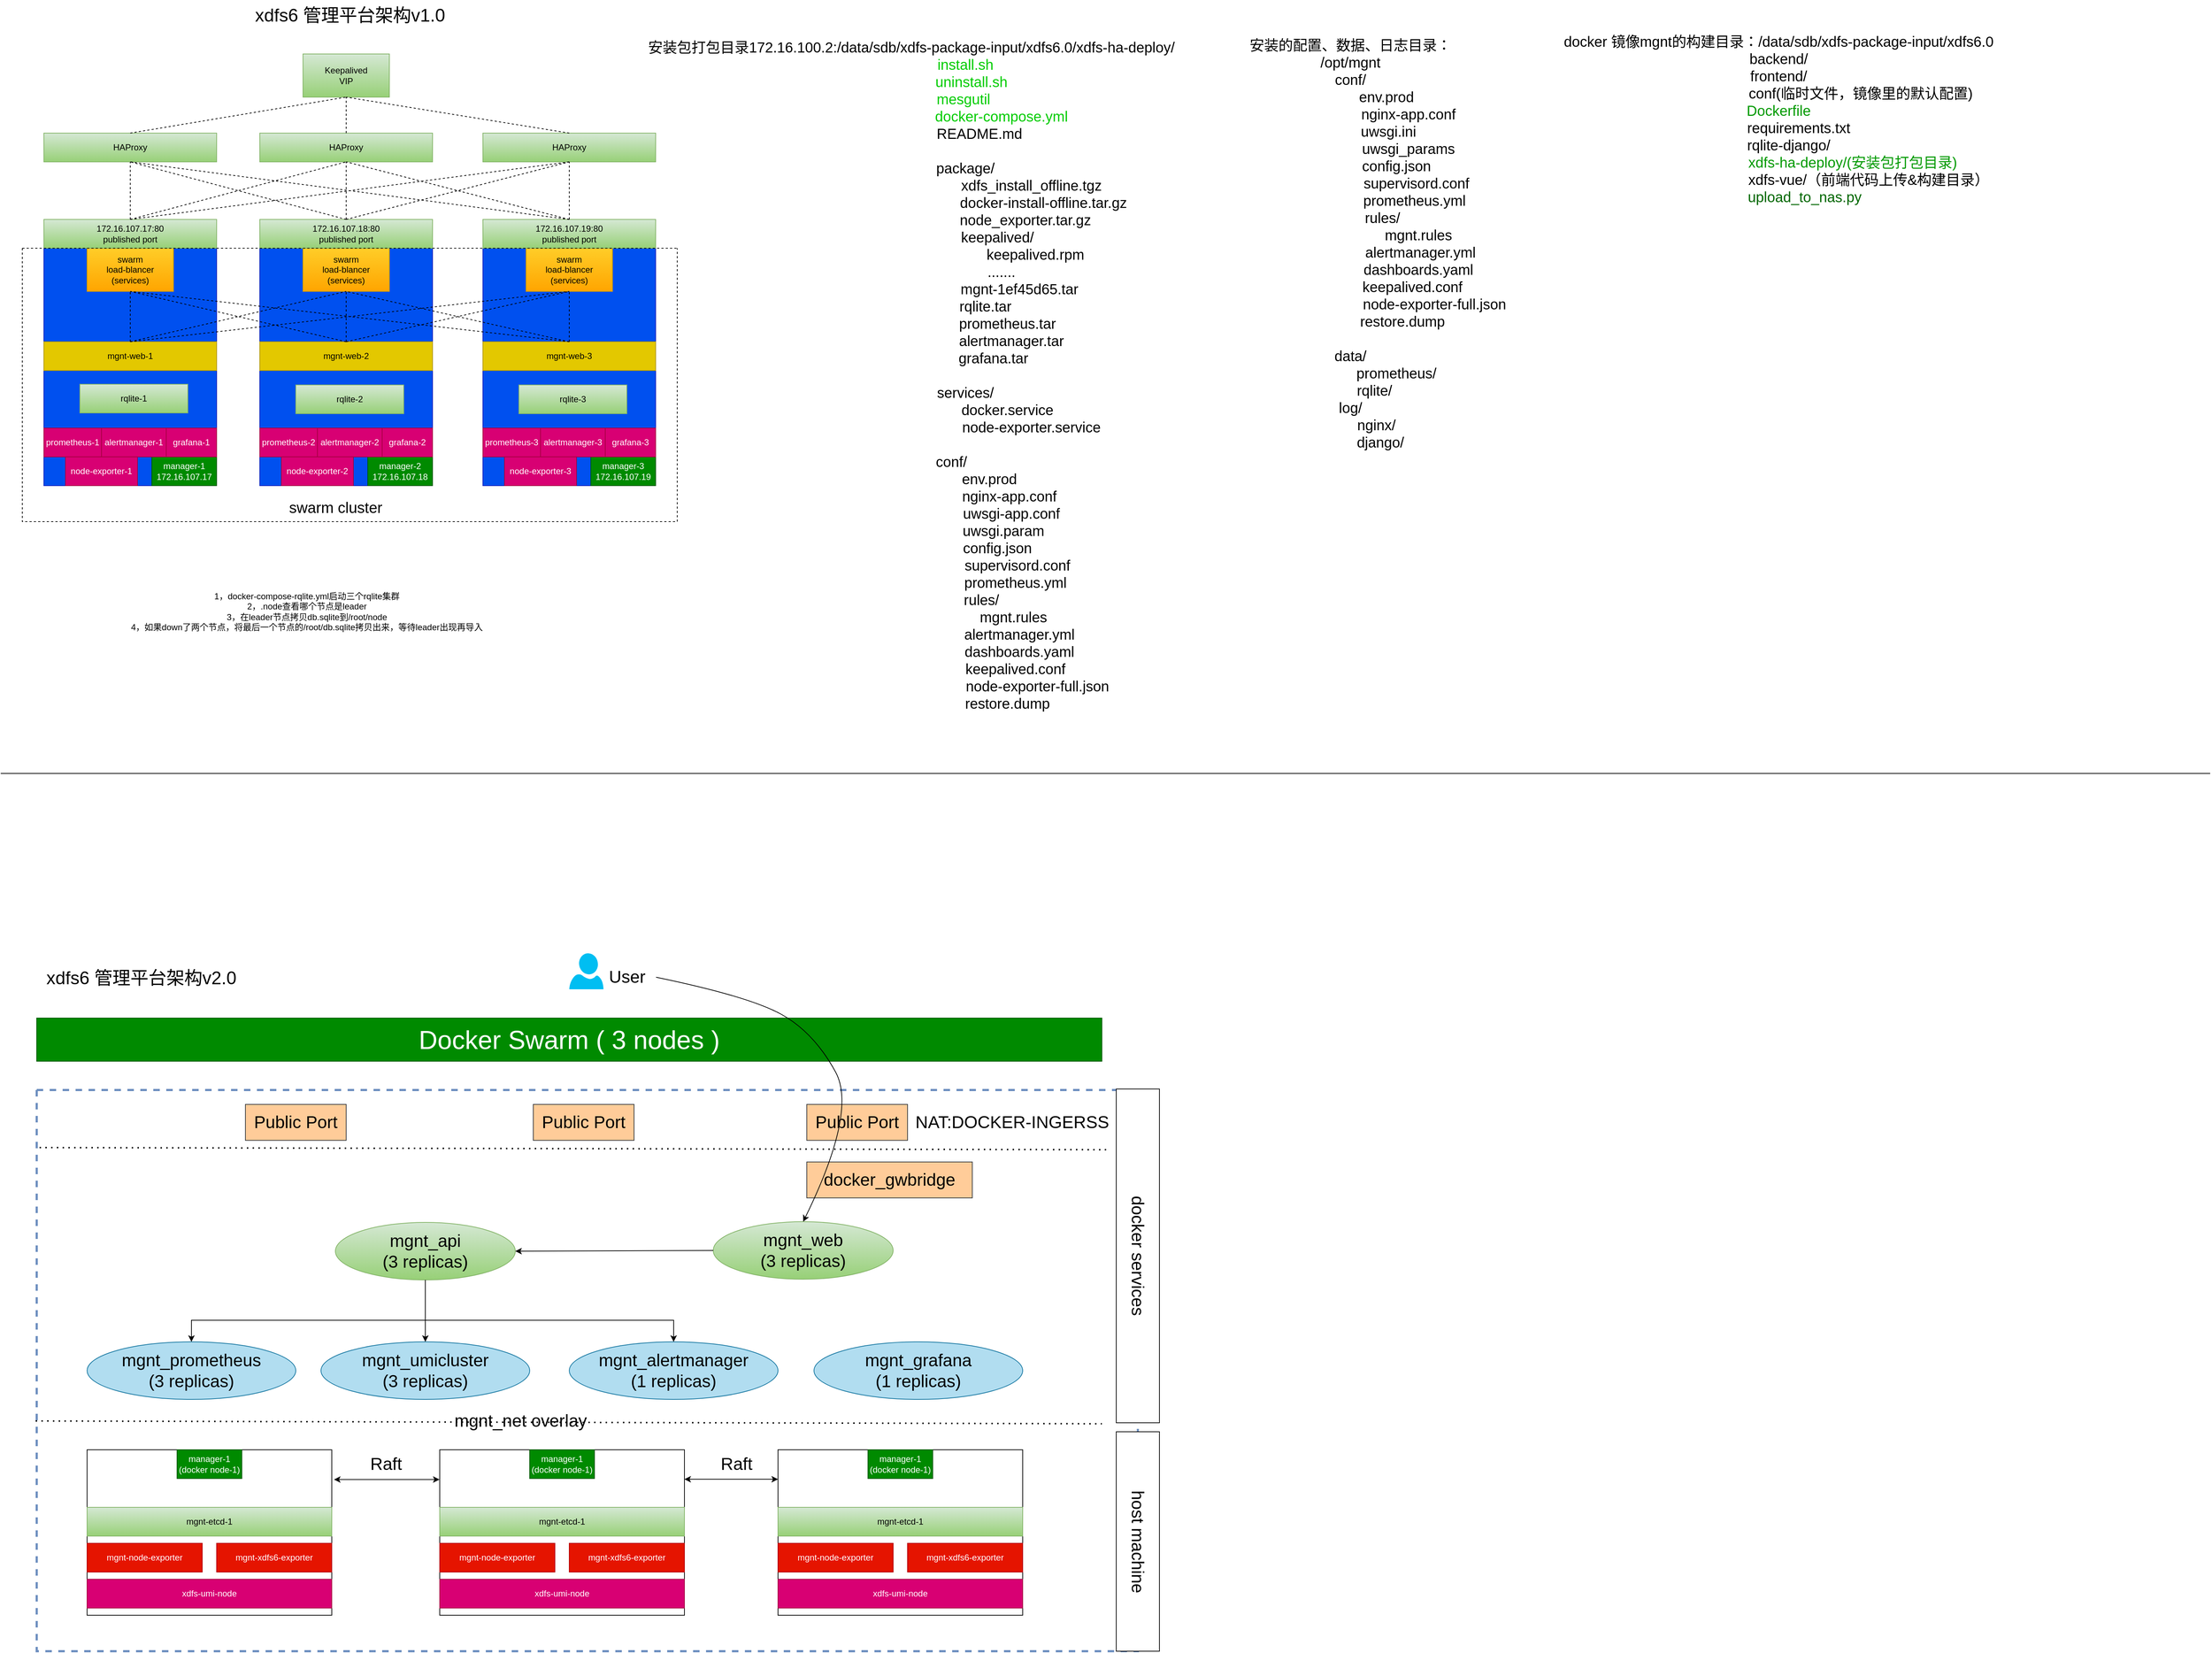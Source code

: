 <mxfile version="21.7.5" type="github">
  <diagram id="VrnoyGcVU1upVnoauTKz" name="第 1 页">
    <mxGraphModel dx="2483" dy="2060" grid="1" gridSize="10" guides="1" tooltips="1" connect="1" arrows="1" fold="1" page="1" pageScale="1" pageWidth="827" pageHeight="1169" math="0" shadow="0">
      <root>
        <mxCell id="0" />
        <mxCell id="1" parent="0" />
        <mxCell id="-EK1oCOnZ1LdYzXdfsYw-3" value="xdfs6 管理平台架构v1.0" style="text;html=1;align=center;verticalAlign=middle;resizable=0;points=[];autosize=1;strokeColor=none;fillColor=none;fontSize=25;" parent="1" vertex="1">
          <mxGeometry x="340" y="15" width="290" height="40" as="geometry" />
        </mxCell>
        <mxCell id="YZETNoWYqXqsoyLX8vIm-2" value="" style="rounded=0;whiteSpace=wrap;html=1;fillColor=#0050ef;fontColor=#ffffff;strokeColor=#001DBC;" parent="1" vertex="1">
          <mxGeometry x="60" y="360" width="240" height="330" as="geometry" />
        </mxCell>
        <mxCell id="YZETNoWYqXqsoyLX8vIm-5" value="manager-1&lt;br&gt;172.16.107.17" style="rounded=0;whiteSpace=wrap;html=1;fillColor=#008a00;fontColor=#ffffff;strokeColor=#005700;" parent="1" vertex="1">
          <mxGeometry x="210" y="650" width="90" height="40" as="geometry" />
        </mxCell>
        <mxCell id="YZETNoWYqXqsoyLX8vIm-6" value="rqlite-1" style="rounded=0;whiteSpace=wrap;html=1;fillColor=#d5e8d4;strokeColor=#82b366;gradientColor=#97d077;" parent="1" vertex="1">
          <mxGeometry x="110" y="549" width="150" height="40" as="geometry" />
        </mxCell>
        <mxCell id="YZETNoWYqXqsoyLX8vIm-7" value="mgnt-web-1" style="rounded=0;whiteSpace=wrap;html=1;fillColor=#e3c800;fontColor=#000000;strokeColor=#B09500;" parent="1" vertex="1">
          <mxGeometry x="60" y="490" width="240" height="40" as="geometry" />
        </mxCell>
        <mxCell id="YZETNoWYqXqsoyLX8vIm-8" value="prometheus-1" style="rounded=0;whiteSpace=wrap;html=1;fillColor=#d80073;fontColor=#ffffff;strokeColor=#A50040;" parent="1" vertex="1">
          <mxGeometry x="60" y="610" width="80" height="40" as="geometry" />
        </mxCell>
        <mxCell id="YZETNoWYqXqsoyLX8vIm-9" value="alertmanager-1" style="rounded=0;whiteSpace=wrap;html=1;fillColor=#d80073;fontColor=#ffffff;strokeColor=#A50040;" parent="1" vertex="1">
          <mxGeometry x="140" y="610" width="90" height="40" as="geometry" />
        </mxCell>
        <mxCell id="YZETNoWYqXqsoyLX8vIm-10" value="grafana-1" style="rounded=0;whiteSpace=wrap;html=1;fillColor=#d80073;fontColor=#ffffff;strokeColor=#A50040;" parent="1" vertex="1">
          <mxGeometry x="230" y="610" width="70" height="40" as="geometry" />
        </mxCell>
        <mxCell id="YZETNoWYqXqsoyLX8vIm-11" value="" style="rounded=0;whiteSpace=wrap;html=1;fillColor=#0050ef;fontColor=#ffffff;strokeColor=#001DBC;" parent="1" vertex="1">
          <mxGeometry x="360" y="360" width="240" height="330" as="geometry" />
        </mxCell>
        <mxCell id="YZETNoWYqXqsoyLX8vIm-12" value="manager-2&lt;br&gt;172.16.107.18" style="rounded=0;whiteSpace=wrap;html=1;fillColor=#008a00;fontColor=#ffffff;strokeColor=#005700;" parent="1" vertex="1">
          <mxGeometry x="510" y="650" width="90" height="40" as="geometry" />
        </mxCell>
        <mxCell id="YZETNoWYqXqsoyLX8vIm-13" value="rqlite-2" style="rounded=0;whiteSpace=wrap;html=1;fillColor=#d5e8d4;strokeColor=#82b366;gradientColor=#97d077;" parent="1" vertex="1">
          <mxGeometry x="410" y="550" width="150" height="40" as="geometry" />
        </mxCell>
        <mxCell id="YZETNoWYqXqsoyLX8vIm-14" value="mgnt-web-2" style="rounded=0;whiteSpace=wrap;html=1;fillColor=#e3c800;fontColor=#000000;strokeColor=#B09500;" parent="1" vertex="1">
          <mxGeometry x="360" y="490" width="240" height="40" as="geometry" />
        </mxCell>
        <mxCell id="YZETNoWYqXqsoyLX8vIm-15" value="prometheus-2" style="rounded=0;whiteSpace=wrap;html=1;fillColor=#d80073;fontColor=#ffffff;strokeColor=#A50040;" parent="1" vertex="1">
          <mxGeometry x="360" y="610" width="80" height="40" as="geometry" />
        </mxCell>
        <mxCell id="YZETNoWYqXqsoyLX8vIm-16" value="alertmanager-2" style="rounded=0;whiteSpace=wrap;html=1;fillColor=#d80073;fontColor=#ffffff;strokeColor=#A50040;" parent="1" vertex="1">
          <mxGeometry x="440" y="610" width="90" height="40" as="geometry" />
        </mxCell>
        <mxCell id="YZETNoWYqXqsoyLX8vIm-17" value="grafana-2" style="rounded=0;whiteSpace=wrap;html=1;fillColor=#d80073;fontColor=#ffffff;strokeColor=#A50040;" parent="1" vertex="1">
          <mxGeometry x="530" y="610" width="70" height="40" as="geometry" />
        </mxCell>
        <mxCell id="YZETNoWYqXqsoyLX8vIm-18" value="" style="rounded=0;whiteSpace=wrap;html=1;fillColor=#0050ef;fontColor=#ffffff;strokeColor=#001DBC;" parent="1" vertex="1">
          <mxGeometry x="670" y="360" width="240" height="330" as="geometry" />
        </mxCell>
        <mxCell id="YZETNoWYqXqsoyLX8vIm-19" value="manager-3&lt;br&gt;172.16.107.19" style="rounded=0;whiteSpace=wrap;html=1;fillColor=#008a00;fontColor=#ffffff;strokeColor=#005700;" parent="1" vertex="1">
          <mxGeometry x="820" y="650" width="90" height="40" as="geometry" />
        </mxCell>
        <mxCell id="YZETNoWYqXqsoyLX8vIm-20" value="rqlite-3" style="rounded=0;whiteSpace=wrap;html=1;fillColor=#d5e8d4;strokeColor=#82b366;gradientColor=#97d077;" parent="1" vertex="1">
          <mxGeometry x="720" y="550" width="150" height="40" as="geometry" />
        </mxCell>
        <mxCell id="YZETNoWYqXqsoyLX8vIm-21" value="mgnt-web-3" style="rounded=0;whiteSpace=wrap;html=1;fillColor=#e3c800;fontColor=#000000;strokeColor=#B09500;" parent="1" vertex="1">
          <mxGeometry x="670" y="490" width="240" height="40" as="geometry" />
        </mxCell>
        <mxCell id="YZETNoWYqXqsoyLX8vIm-22" value="prometheus-3" style="rounded=0;whiteSpace=wrap;html=1;fillColor=#d80073;fontColor=#ffffff;strokeColor=#A50040;" parent="1" vertex="1">
          <mxGeometry x="670" y="610" width="80" height="40" as="geometry" />
        </mxCell>
        <mxCell id="YZETNoWYqXqsoyLX8vIm-23" value="alertmanager-3" style="rounded=0;whiteSpace=wrap;html=1;fillColor=#d80073;fontColor=#ffffff;strokeColor=#A50040;" parent="1" vertex="1">
          <mxGeometry x="750" y="610" width="90" height="40" as="geometry" />
        </mxCell>
        <mxCell id="YZETNoWYqXqsoyLX8vIm-24" value="grafana-3" style="rounded=0;whiteSpace=wrap;html=1;fillColor=#d80073;fontColor=#ffffff;strokeColor=#A50040;" parent="1" vertex="1">
          <mxGeometry x="840" y="610" width="70" height="40" as="geometry" />
        </mxCell>
        <mxCell id="YZETNoWYqXqsoyLX8vIm-26" value="swarm&lt;br&gt;load-blancer&lt;br&gt;(services)" style="rounded=0;whiteSpace=wrap;html=1;fillColor=#ffcd28;gradientColor=#ffa500;strokeColor=#d79b00;" parent="1" vertex="1">
          <mxGeometry x="120" y="360" width="120" height="60" as="geometry" />
        </mxCell>
        <mxCell id="YZETNoWYqXqsoyLX8vIm-36" value="swarm&lt;br&gt;load-blancer&lt;br&gt;(services)" style="rounded=0;whiteSpace=wrap;html=1;fillColor=#ffcd28;gradientColor=#ffa500;strokeColor=#d79b00;" parent="1" vertex="1">
          <mxGeometry x="420" y="360" width="120" height="60" as="geometry" />
        </mxCell>
        <mxCell id="YZETNoWYqXqsoyLX8vIm-37" value="swarm&lt;br&gt;load-blancer&lt;br&gt;(services)" style="rounded=0;whiteSpace=wrap;html=1;fillColor=#ffcd28;gradientColor=#ffa500;strokeColor=#d79b00;" parent="1" vertex="1">
          <mxGeometry x="730" y="360" width="120" height="60" as="geometry" />
        </mxCell>
        <mxCell id="YZETNoWYqXqsoyLX8vIm-39" value="" style="endArrow=none;dashed=1;html=1;rounded=0;exitX=0.5;exitY=0;exitDx=0;exitDy=0;" parent="1" source="YZETNoWYqXqsoyLX8vIm-7" edge="1">
          <mxGeometry width="50" height="50" relative="1" as="geometry">
            <mxPoint x="430" y="480" as="sourcePoint" />
            <mxPoint x="180" y="420" as="targetPoint" />
          </mxGeometry>
        </mxCell>
        <mxCell id="YZETNoWYqXqsoyLX8vIm-40" value="" style="endArrow=none;dashed=1;html=1;rounded=0;exitX=0.5;exitY=0.394;exitDx=0;exitDy=0;exitPerimeter=0;entryX=0.5;entryY=1;entryDx=0;entryDy=0;" parent="1" source="YZETNoWYqXqsoyLX8vIm-11" target="YZETNoWYqXqsoyLX8vIm-26" edge="1">
          <mxGeometry width="50" height="50" relative="1" as="geometry">
            <mxPoint x="190" y="500" as="sourcePoint" />
            <mxPoint x="190" y="430" as="targetPoint" />
          </mxGeometry>
        </mxCell>
        <mxCell id="YZETNoWYqXqsoyLX8vIm-41" value="" style="endArrow=none;dashed=1;html=1;rounded=0;exitX=0.5;exitY=0;exitDx=0;exitDy=0;entryX=0.5;entryY=1;entryDx=0;entryDy=0;" parent="1" source="YZETNoWYqXqsoyLX8vIm-21" target="YZETNoWYqXqsoyLX8vIm-26" edge="1">
          <mxGeometry width="50" height="50" relative="1" as="geometry">
            <mxPoint x="490" y="500.02" as="sourcePoint" />
            <mxPoint x="190" y="430" as="targetPoint" />
          </mxGeometry>
        </mxCell>
        <mxCell id="YZETNoWYqXqsoyLX8vIm-42" value="" style="endArrow=none;dashed=1;html=1;rounded=0;entryX=0.5;entryY=1;entryDx=0;entryDy=0;" parent="1" target="YZETNoWYqXqsoyLX8vIm-36" edge="1">
          <mxGeometry width="50" height="50" relative="1" as="geometry">
            <mxPoint x="180" y="490" as="sourcePoint" />
            <mxPoint x="200" y="440" as="targetPoint" />
          </mxGeometry>
        </mxCell>
        <mxCell id="YZETNoWYqXqsoyLX8vIm-43" value="" style="endArrow=none;dashed=1;html=1;rounded=0;exitX=0.5;exitY=0;exitDx=0;exitDy=0;" parent="1" source="YZETNoWYqXqsoyLX8vIm-14" edge="1">
          <mxGeometry width="50" height="50" relative="1" as="geometry">
            <mxPoint x="510" y="520.02" as="sourcePoint" />
            <mxPoint x="480" y="420" as="targetPoint" />
          </mxGeometry>
        </mxCell>
        <mxCell id="YZETNoWYqXqsoyLX8vIm-44" value="" style="endArrow=none;dashed=1;html=1;rounded=0;exitX=0.5;exitY=0;exitDx=0;exitDy=0;" parent="1" source="YZETNoWYqXqsoyLX8vIm-21" edge="1">
          <mxGeometry width="50" height="50" relative="1" as="geometry">
            <mxPoint x="520" y="530.02" as="sourcePoint" />
            <mxPoint x="480" y="420" as="targetPoint" />
          </mxGeometry>
        </mxCell>
        <mxCell id="YZETNoWYqXqsoyLX8vIm-45" value="" style="endArrow=none;dashed=1;html=1;rounded=0;entryX=0.5;entryY=1;entryDx=0;entryDy=0;" parent="1" target="YZETNoWYqXqsoyLX8vIm-37" edge="1">
          <mxGeometry width="50" height="50" relative="1" as="geometry">
            <mxPoint x="180" y="490" as="sourcePoint" />
            <mxPoint x="230" y="470" as="targetPoint" />
          </mxGeometry>
        </mxCell>
        <mxCell id="YZETNoWYqXqsoyLX8vIm-46" value="" style="endArrow=none;dashed=1;html=1;rounded=0;exitX=0.5;exitY=0;exitDx=0;exitDy=0;" parent="1" source="YZETNoWYqXqsoyLX8vIm-14" edge="1">
          <mxGeometry width="50" height="50" relative="1" as="geometry">
            <mxPoint x="540" y="550.02" as="sourcePoint" />
            <mxPoint x="790" y="420" as="targetPoint" />
          </mxGeometry>
        </mxCell>
        <mxCell id="YZETNoWYqXqsoyLX8vIm-47" value="" style="endArrow=none;dashed=1;html=1;rounded=0;" parent="1" edge="1">
          <mxGeometry width="50" height="50" relative="1" as="geometry">
            <mxPoint x="790" y="490" as="sourcePoint" />
            <mxPoint x="790" y="420" as="targetPoint" />
          </mxGeometry>
        </mxCell>
        <mxCell id="YZETNoWYqXqsoyLX8vIm-48" value="node-exporter-1" style="rounded=0;whiteSpace=wrap;html=1;fillColor=#d80073;fontColor=#ffffff;strokeColor=#A50040;" parent="1" vertex="1">
          <mxGeometry x="90" y="650" width="100" height="40" as="geometry" />
        </mxCell>
        <mxCell id="YZETNoWYqXqsoyLX8vIm-49" value="node-exporter-2&lt;span style=&quot;color: rgba(0, 0, 0, 0); font-family: monospace; font-size: 0px; text-align: start;&quot;&gt;%3CmxGraphModel%3E%3Croot%3E%3CmxCell%20id%3D%220%22%2F%3E%3CmxCell%20id%3D%221%22%20parent%3D%220%22%2F%3E%3CmxCell%20id%3D%222%22%20value%3D%22node-exporter-1%22%20style%3D%22rounded%3D0%3BwhiteSpace%3Dwrap%3Bhtml%3D1%3BfillColor%3D%23d80073%3BfontColor%3D%23ffffff%3BstrokeColor%3D%23A50040%3B%22%20vertex%3D%221%22%20parent%3D%221%22%3E%3CmxGeometry%20x%3D%2250%22%20y%3D%22460%22%20width%3D%22100%22%20height%3D%2240%22%20as%3D%22geometry%22%2F%3E%3C%2FmxCell%3E%3C%2Froot%3E%3C%2FmxGraphModel%3E&lt;/span&gt;&lt;span style=&quot;color: rgba(0, 0, 0, 0); font-family: monospace; font-size: 0px; text-align: start;&quot;&gt;%3CmxGraphModel%3E%3Croot%3E%3CmxCell%20id%3D%220%22%2F%3E%3CmxCell%20id%3D%221%22%20parent%3D%220%22%2F%3E%3CmxCell%20id%3D%222%22%20value%3D%22node-exporter-1%22%20style%3D%22rounded%3D0%3BwhiteSpace%3Dwrap%3Bhtml%3D1%3BfillColor%3D%23d80073%3BfontColor%3D%23ffffff%3BstrokeColor%3D%23A50040%3B%22%20vertex%3D%221%22%20parent%3D%221%22%3E%3CmxGeometry%20x%3D%2250%22%20y%3D%22460%22%20width%3D%22100%22%20height%3D%2240%22%20as%3D%22geometry%22%2F%3E%3C%2FmxCell%3E%3C%2Froot%3E%3C%2FmxGraphModel%3E&lt;/span&gt;&lt;span style=&quot;color: rgba(0, 0, 0, 0); font-family: monospace; font-size: 0px; text-align: start;&quot;&gt;%3CmxGraphModel%3E%3Croot%3E%3CmxCell%20id%3D%220%22%2F%3E%3CmxCell%20id%3D%221%22%20parent%3D%220%22%2F%3E%3CmxCell%20id%3D%222%22%20value%3D%22node-exporter-1%22%20style%3D%22rounded%3D0%3BwhiteSpace%3Dwrap%3Bhtml%3D1%3BfillColor%3D%23d80073%3BfontColor%3D%23ffffff%3BstrokeColor%3D%23A50040%3B%22%20vertex%3D%221%22%20parent%3D%221%22%3E%3CmxGeometry%20x%3D%2250%22%20y%3D%22460%22%20width%3D%22100%22%20height%3D%2240%22%20as%3D%22geometry%22%2F%3E%3C%2FmxCell%3E%3C%2Froot%3E%3C%2FmxGraphModel%3E&lt;/span&gt;" style="rounded=0;whiteSpace=wrap;html=1;fillColor=#d80073;fontColor=#ffffff;strokeColor=#A50040;" parent="1" vertex="1">
          <mxGeometry x="390" y="650" width="100" height="40" as="geometry" />
        </mxCell>
        <mxCell id="YZETNoWYqXqsoyLX8vIm-50" value="node-exporter-3" style="rounded=0;whiteSpace=wrap;html=1;fillColor=#d80073;fontColor=#ffffff;strokeColor=#A50040;" parent="1" vertex="1">
          <mxGeometry x="700" y="650" width="100" height="40" as="geometry" />
        </mxCell>
        <mxCell id="YZETNoWYqXqsoyLX8vIm-51" value="172.16.107.17:80&lt;br&gt;published port" style="rounded=0;whiteSpace=wrap;html=1;fillColor=#d5e8d4;gradientColor=#97d077;strokeColor=#82b366;" parent="1" vertex="1">
          <mxGeometry x="60" y="320" width="240" height="40" as="geometry" />
        </mxCell>
        <mxCell id="YZETNoWYqXqsoyLX8vIm-52" value="172.16.107.18:80&lt;br&gt;published port" style="rounded=0;whiteSpace=wrap;html=1;fillColor=#d5e8d4;gradientColor=#97d077;strokeColor=#82b366;" parent="1" vertex="1">
          <mxGeometry x="360" y="320" width="240" height="40" as="geometry" />
        </mxCell>
        <mxCell id="YZETNoWYqXqsoyLX8vIm-53" value="172.16.107.19:80&lt;br&gt;published port" style="rounded=0;whiteSpace=wrap;html=1;fillColor=#d5e8d4;gradientColor=#97d077;strokeColor=#82b366;" parent="1" vertex="1">
          <mxGeometry x="670" y="320" width="240" height="40" as="geometry" />
        </mxCell>
        <mxCell id="YZETNoWYqXqsoyLX8vIm-58" value="HAProxy" style="rounded=0;whiteSpace=wrap;html=1;fillColor=#d5e8d4;gradientColor=#97d077;strokeColor=#82b366;" parent="1" vertex="1">
          <mxGeometry x="60" y="200" width="240" height="40" as="geometry" />
        </mxCell>
        <mxCell id="YZETNoWYqXqsoyLX8vIm-59" value="HAProxy" style="rounded=0;whiteSpace=wrap;html=1;fillColor=#d5e8d4;gradientColor=#97d077;strokeColor=#82b366;" parent="1" vertex="1">
          <mxGeometry x="360" y="200" width="240" height="40" as="geometry" />
        </mxCell>
        <mxCell id="YZETNoWYqXqsoyLX8vIm-60" value="HAProxy" style="rounded=0;whiteSpace=wrap;html=1;fillColor=#d5e8d4;gradientColor=#97d077;strokeColor=#82b366;" parent="1" vertex="1">
          <mxGeometry x="670" y="200" width="240" height="40" as="geometry" />
        </mxCell>
        <mxCell id="YZETNoWYqXqsoyLX8vIm-61" value="" style="endArrow=none;dashed=1;html=1;rounded=0;entryX=0.5;entryY=1;entryDx=0;entryDy=0;exitX=0.5;exitY=0;exitDx=0;exitDy=0;" parent="1" source="YZETNoWYqXqsoyLX8vIm-51" target="YZETNoWYqXqsoyLX8vIm-58" edge="1">
          <mxGeometry width="50" height="50" relative="1" as="geometry">
            <mxPoint x="440" y="410" as="sourcePoint" />
            <mxPoint x="490" y="360" as="targetPoint" />
          </mxGeometry>
        </mxCell>
        <mxCell id="YZETNoWYqXqsoyLX8vIm-63" value="" style="endArrow=none;dashed=1;html=1;rounded=0;entryX=0.5;entryY=1;entryDx=0;entryDy=0;exitX=0.5;exitY=0;exitDx=0;exitDy=0;" parent="1" source="YZETNoWYqXqsoyLX8vIm-52" target="YZETNoWYqXqsoyLX8vIm-58" edge="1">
          <mxGeometry width="50" height="50" relative="1" as="geometry">
            <mxPoint x="190" y="310" as="sourcePoint" />
            <mxPoint x="190" y="250" as="targetPoint" />
          </mxGeometry>
        </mxCell>
        <mxCell id="YZETNoWYqXqsoyLX8vIm-65" value="" style="endArrow=none;dashed=1;html=1;rounded=0;exitX=0.5;exitY=0;exitDx=0;exitDy=0;" parent="1" source="YZETNoWYqXqsoyLX8vIm-53" edge="1">
          <mxGeometry width="50" height="50" relative="1" as="geometry">
            <mxPoint x="200" y="320" as="sourcePoint" />
            <mxPoint x="180" y="240" as="targetPoint" />
          </mxGeometry>
        </mxCell>
        <mxCell id="YZETNoWYqXqsoyLX8vIm-66" value="" style="endArrow=none;dashed=1;html=1;rounded=0;entryX=0.5;entryY=1;entryDx=0;entryDy=0;exitX=0.5;exitY=0;exitDx=0;exitDy=0;" parent="1" source="YZETNoWYqXqsoyLX8vIm-51" target="YZETNoWYqXqsoyLX8vIm-59" edge="1">
          <mxGeometry width="50" height="50" relative="1" as="geometry">
            <mxPoint x="210" y="330" as="sourcePoint" />
            <mxPoint x="210" y="270" as="targetPoint" />
          </mxGeometry>
        </mxCell>
        <mxCell id="YZETNoWYqXqsoyLX8vIm-67" value="" style="endArrow=none;dashed=1;html=1;rounded=0;entryX=0.5;entryY=1;entryDx=0;entryDy=0;" parent="1" target="YZETNoWYqXqsoyLX8vIm-59" edge="1">
          <mxGeometry width="50" height="50" relative="1" as="geometry">
            <mxPoint x="480" y="320" as="sourcePoint" />
            <mxPoint x="220" y="280" as="targetPoint" />
          </mxGeometry>
        </mxCell>
        <mxCell id="YZETNoWYqXqsoyLX8vIm-68" value="" style="endArrow=none;dashed=1;html=1;rounded=0;exitX=0.5;exitY=0;exitDx=0;exitDy=0;" parent="1" source="YZETNoWYqXqsoyLX8vIm-53" edge="1">
          <mxGeometry width="50" height="50" relative="1" as="geometry">
            <mxPoint x="230" y="350" as="sourcePoint" />
            <mxPoint x="480" y="240" as="targetPoint" />
          </mxGeometry>
        </mxCell>
        <mxCell id="YZETNoWYqXqsoyLX8vIm-69" value="" style="endArrow=none;dashed=1;html=1;rounded=0;entryX=0.5;entryY=1;entryDx=0;entryDy=0;exitX=0.5;exitY=0;exitDx=0;exitDy=0;" parent="1" source="YZETNoWYqXqsoyLX8vIm-51" target="YZETNoWYqXqsoyLX8vIm-60" edge="1">
          <mxGeometry width="50" height="50" relative="1" as="geometry">
            <mxPoint x="240" y="360" as="sourcePoint" />
            <mxPoint x="240" y="300" as="targetPoint" />
          </mxGeometry>
        </mxCell>
        <mxCell id="YZETNoWYqXqsoyLX8vIm-70" value="" style="endArrow=none;dashed=1;html=1;rounded=0;entryX=0.5;entryY=1;entryDx=0;entryDy=0;exitX=0.5;exitY=0;exitDx=0;exitDy=0;" parent="1" source="YZETNoWYqXqsoyLX8vIm-52" target="YZETNoWYqXqsoyLX8vIm-60" edge="1">
          <mxGeometry width="50" height="50" relative="1" as="geometry">
            <mxPoint x="250" y="370" as="sourcePoint" />
            <mxPoint x="250" y="310" as="targetPoint" />
          </mxGeometry>
        </mxCell>
        <mxCell id="YZETNoWYqXqsoyLX8vIm-71" value="" style="endArrow=none;dashed=1;html=1;rounded=0;entryX=0.5;entryY=1;entryDx=0;entryDy=0;exitX=0.5;exitY=0;exitDx=0;exitDy=0;" parent="1" source="YZETNoWYqXqsoyLX8vIm-53" target="YZETNoWYqXqsoyLX8vIm-60" edge="1">
          <mxGeometry width="50" height="50" relative="1" as="geometry">
            <mxPoint x="260" y="380" as="sourcePoint" />
            <mxPoint x="260" y="320" as="targetPoint" />
          </mxGeometry>
        </mxCell>
        <mxCell id="YZETNoWYqXqsoyLX8vIm-72" value="Keepalived&lt;br&gt;VIP" style="rounded=0;whiteSpace=wrap;html=1;fillColor=#d5e8d4;gradientColor=#97d077;strokeColor=#82b366;" parent="1" vertex="1">
          <mxGeometry x="420" y="90" width="120" height="60" as="geometry" />
        </mxCell>
        <mxCell id="YZETNoWYqXqsoyLX8vIm-73" value="" style="endArrow=none;dashed=1;html=1;rounded=0;entryX=0.5;entryY=1;entryDx=0;entryDy=0;exitX=0.5;exitY=0;exitDx=0;exitDy=0;" parent="1" source="YZETNoWYqXqsoyLX8vIm-58" target="YZETNoWYqXqsoyLX8vIm-72" edge="1">
          <mxGeometry width="50" height="50" relative="1" as="geometry">
            <mxPoint x="270" y="390" as="sourcePoint" />
            <mxPoint x="270" y="330" as="targetPoint" />
          </mxGeometry>
        </mxCell>
        <mxCell id="YZETNoWYqXqsoyLX8vIm-74" value="" style="endArrow=none;dashed=1;html=1;rounded=0;exitX=0.5;exitY=0;exitDx=0;exitDy=0;" parent="1" source="YZETNoWYqXqsoyLX8vIm-59" edge="1">
          <mxGeometry width="50" height="50" relative="1" as="geometry">
            <mxPoint x="280" y="400" as="sourcePoint" />
            <mxPoint x="480" y="150" as="targetPoint" />
          </mxGeometry>
        </mxCell>
        <mxCell id="YZETNoWYqXqsoyLX8vIm-75" value="" style="endArrow=none;dashed=1;html=1;rounded=0;exitX=0.5;exitY=0;exitDx=0;exitDy=0;" parent="1" source="YZETNoWYqXqsoyLX8vIm-60" edge="1">
          <mxGeometry width="50" height="50" relative="1" as="geometry">
            <mxPoint x="290" y="410" as="sourcePoint" />
            <mxPoint x="480" y="150" as="targetPoint" />
          </mxGeometry>
        </mxCell>
        <mxCell id="YZETNoWYqXqsoyLX8vIm-76" value="" style="swimlane;startSize=0;dashed=1;" parent="1" vertex="1">
          <mxGeometry x="30" y="360" width="910" height="380" as="geometry" />
        </mxCell>
        <mxCell id="YZETNoWYqXqsoyLX8vIm-77" value="swarm cluster" style="text;html=1;align=center;verticalAlign=middle;resizable=0;points=[];autosize=1;strokeColor=none;fillColor=none;fontSize=21;" parent="YZETNoWYqXqsoyLX8vIm-76" vertex="1">
          <mxGeometry x="360" y="340" width="150" height="40" as="geometry" />
        </mxCell>
        <mxCell id="3fs9hFScTVgZ6UFEESlo-3" value="&lt;font style=&quot;font-size: 20px;&quot;&gt;安装包打包目录&lt;/font&gt;172.16.100.2:/data/sdb/xdfs-package-input/xdfs6.0/xdfs-ha-deploy/&lt;br style=&quot;font-size: 20px;&quot;&gt;&amp;nbsp; &amp;nbsp; &amp;nbsp; &amp;nbsp; &amp;nbsp; &amp;nbsp; &amp;nbsp; &amp;nbsp; &amp;nbsp; &amp;nbsp; &amp;nbsp; &amp;nbsp; &amp;nbsp; &lt;font color=&quot;#00cc00&quot; style=&quot;font-size: 20px;&quot;&gt;&amp;nbsp;install.sh&lt;br style=&quot;font-size: 20px;&quot;&gt;&amp;nbsp; &amp;nbsp; &amp;nbsp; &amp;nbsp; &amp;nbsp; &amp;nbsp; &amp;nbsp; &amp;nbsp; &amp;nbsp; &amp;nbsp; &amp;nbsp; &amp;nbsp; &amp;nbsp; &amp;nbsp; &amp;nbsp; uninstall.sh&lt;br style=&quot;font-size: 20px;&quot;&gt;&amp;nbsp; &amp;nbsp; &amp;nbsp; &amp;nbsp; &amp;nbsp; &amp;nbsp; &amp;nbsp; &amp;nbsp; &amp;nbsp; &amp;nbsp; &amp;nbsp; &amp;nbsp; &amp;nbsp; mesgutil&lt;br style=&quot;font-size: 20px;&quot;&gt;&amp;nbsp; &amp;nbsp; &amp;nbsp; &amp;nbsp; &amp;nbsp; &amp;nbsp; &amp;nbsp; &amp;nbsp; &amp;nbsp; &amp;nbsp; &amp;nbsp; &amp;nbsp; &amp;nbsp; &amp;nbsp; &amp;nbsp; &amp;nbsp; &amp;nbsp; &amp;nbsp; &amp;nbsp; &amp;nbsp; &amp;nbsp; &amp;nbsp; &amp;nbsp; docker-compose.yml&amp;nbsp;&lt;br style=&quot;font-size: 20px;&quot;&gt;&lt;/font&gt;&amp;nbsp; &amp;nbsp; &amp;nbsp; &amp;nbsp; &amp;nbsp; &amp;nbsp; &amp;nbsp; &amp;nbsp; &amp;nbsp; &amp;nbsp; &amp;nbsp; &amp;nbsp; &amp;nbsp; &amp;nbsp; &amp;nbsp; &amp;nbsp; &amp;nbsp; README.md&lt;br style=&quot;font-size: 20px;&quot;&gt;&lt;br style=&quot;font-size: 20px;&quot;&gt;&amp;nbsp; &amp;nbsp; &amp;nbsp; &amp;nbsp; &amp;nbsp; &amp;nbsp; &amp;nbsp; &amp;nbsp; &amp;nbsp; &amp;nbsp; &amp;nbsp; &amp;nbsp; &amp;nbsp; &amp;nbsp;package/&lt;br style=&quot;font-size: 20px;&quot;&gt;&amp;nbsp; &amp;nbsp; &amp;nbsp; &amp;nbsp; &amp;nbsp; &amp;nbsp; &amp;nbsp; &amp;nbsp; &amp;nbsp; &amp;nbsp; &amp;nbsp; &amp;nbsp; &amp;nbsp; &amp;nbsp; &amp;nbsp; &amp;nbsp; &amp;nbsp; &amp;nbsp; &amp;nbsp; &amp;nbsp; &amp;nbsp; &amp;nbsp; &amp;nbsp; &amp;nbsp; &amp;nbsp; &amp;nbsp; &amp;nbsp; &amp;nbsp; &amp;nbsp; &amp;nbsp; &amp;nbsp; &amp;nbsp; &amp;nbsp; &amp;nbsp; xdfs_install_offline.tgz&amp;nbsp; &amp;nbsp; &amp;nbsp; &amp;nbsp;&amp;nbsp;&lt;br style=&quot;font-size: 20px;&quot;&gt;&amp;nbsp; &amp;nbsp; &amp;nbsp; &amp;nbsp; &amp;nbsp; &amp;nbsp; &amp;nbsp; &amp;nbsp; &amp;nbsp; &amp;nbsp; &amp;nbsp; &amp;nbsp; &amp;nbsp; &amp;nbsp; &amp;nbsp; &amp;nbsp; &amp;nbsp; &amp;nbsp; &amp;nbsp; &amp;nbsp; &amp;nbsp; &amp;nbsp; &amp;nbsp; &amp;nbsp; &amp;nbsp; &amp;nbsp; &amp;nbsp; &amp;nbsp; &amp;nbsp; &amp;nbsp; &amp;nbsp; &amp;nbsp; &amp;nbsp; docker-install-offline.tar.gz&lt;br style=&quot;font-size: 20px;&quot;&gt;&amp;nbsp; &amp;nbsp; &amp;nbsp; &amp;nbsp; &amp;nbsp; &amp;nbsp; &amp;nbsp; &amp;nbsp; &amp;nbsp; &amp;nbsp; &amp;nbsp; &amp;nbsp; &amp;nbsp; &amp;nbsp; &amp;nbsp; &amp;nbsp; &amp;nbsp; &amp;nbsp; &amp;nbsp; &amp;nbsp; &amp;nbsp; &amp;nbsp; &amp;nbsp; &amp;nbsp; &amp;nbsp; &amp;nbsp; &amp;nbsp; &amp;nbsp; &amp;nbsp;node_exporter.tar.gz&lt;br style=&quot;font-size: 20px;&quot;&gt;&amp;nbsp; &amp;nbsp; &amp;nbsp; &amp;nbsp; &amp;nbsp; &amp;nbsp; &amp;nbsp; &amp;nbsp; &amp;nbsp; &amp;nbsp; &amp;nbsp; &amp;nbsp; &amp;nbsp; &amp;nbsp; &amp;nbsp; &amp;nbsp; &amp;nbsp; &amp;nbsp; &amp;nbsp; &amp;nbsp; &amp;nbsp; &amp;nbsp;keepalived/&lt;br style=&quot;font-size: 20px;&quot;&gt;&amp;nbsp; &amp;nbsp; &amp;nbsp; &amp;nbsp; &amp;nbsp; &amp;nbsp; &amp;nbsp; &amp;nbsp; &amp;nbsp; &amp;nbsp; &amp;nbsp; &amp;nbsp; &amp;nbsp; &amp;nbsp; &amp;nbsp; &amp;nbsp; &amp;nbsp; &amp;nbsp; &amp;nbsp; &amp;nbsp; &amp;nbsp; &amp;nbsp; &amp;nbsp; &amp;nbsp; &amp;nbsp; &amp;nbsp; &amp;nbsp; &amp;nbsp; &amp;nbsp; &amp;nbsp; &amp;nbsp; keepalived.rpm&lt;br style=&quot;font-size: 20px;&quot;&gt;&amp;nbsp; &amp;nbsp; &amp;nbsp; &amp;nbsp; &amp;nbsp; &amp;nbsp; &amp;nbsp; &amp;nbsp; &amp;nbsp; &amp;nbsp; &amp;nbsp; &amp;nbsp; &amp;nbsp; &amp;nbsp; &amp;nbsp; &amp;nbsp; &amp;nbsp; &amp;nbsp; &amp;nbsp; &amp;nbsp; &amp;nbsp; &amp;nbsp; &amp;nbsp;.......&lt;br style=&quot;font-size: 20px;&quot;&gt;&amp;nbsp; &amp;nbsp; &amp;nbsp; &amp;nbsp; &amp;nbsp; &amp;nbsp; &amp;nbsp; &amp;nbsp; &amp;nbsp; &amp;nbsp; &amp;nbsp; &amp;nbsp; &amp;nbsp; &amp;nbsp; &amp;nbsp; &amp;nbsp; &amp;nbsp; &amp;nbsp; &amp;nbsp; &amp;nbsp; &amp;nbsp; &amp;nbsp; &amp;nbsp; &amp;nbsp; &amp;nbsp; &amp;nbsp; &amp;nbsp; mgnt-1ef45d65.tar&lt;br style=&quot;font-size: 20px;&quot;&gt;&amp;nbsp; &amp;nbsp; &amp;nbsp; &amp;nbsp; &amp;nbsp; &amp;nbsp; &amp;nbsp; &amp;nbsp; &amp;nbsp; &amp;nbsp; &amp;nbsp; &amp;nbsp; &amp;nbsp; &amp;nbsp; &amp;nbsp; &amp;nbsp; &amp;nbsp; &amp;nbsp; &amp;nbsp;rqlite.tar&lt;br style=&quot;font-size: 20px;&quot;&gt;&amp;nbsp; &amp;nbsp; &amp;nbsp; &amp;nbsp; &amp;nbsp; &amp;nbsp; &amp;nbsp; &amp;nbsp; &amp;nbsp; &amp;nbsp; &amp;nbsp; &amp;nbsp; &amp;nbsp; &amp;nbsp; &amp;nbsp; &amp;nbsp; &amp;nbsp; &amp;nbsp; &amp;nbsp; &amp;nbsp; &amp;nbsp; &amp;nbsp; &amp;nbsp; &amp;nbsp; prometheus.tar&lt;br style=&quot;font-size: 20px;&quot;&gt;&amp;nbsp; &amp;nbsp; &amp;nbsp; &amp;nbsp; &amp;nbsp; &amp;nbsp; &amp;nbsp; &amp;nbsp; &amp;nbsp; &amp;nbsp; &amp;nbsp; &amp;nbsp; &amp;nbsp; &amp;nbsp; &amp;nbsp; &amp;nbsp; &amp;nbsp; &amp;nbsp; &amp;nbsp; &amp;nbsp; &amp;nbsp; &amp;nbsp; &amp;nbsp; &amp;nbsp; &amp;nbsp; alertmanager.tar&lt;br style=&quot;font-size: 20px;&quot;&gt;&amp;nbsp; &amp;nbsp; &amp;nbsp; &amp;nbsp; &amp;nbsp; &amp;nbsp; &amp;nbsp; &amp;nbsp; &amp;nbsp; &amp;nbsp; &amp;nbsp; &amp;nbsp; &amp;nbsp; &amp;nbsp; &amp;nbsp; &amp;nbsp; &amp;nbsp; &amp;nbsp; &amp;nbsp; &amp;nbsp; &amp;nbsp;grafana.tar&lt;br style=&quot;font-size: 20px;&quot;&gt;&lt;br style=&quot;font-size: 20px;&quot;&gt;&amp;nbsp; &amp;nbsp; &amp;nbsp; &amp;nbsp; &amp;nbsp; &amp;nbsp; &amp;nbsp; &amp;nbsp; &amp;nbsp; &amp;nbsp; &amp;nbsp; &amp;nbsp; &amp;nbsp; &amp;nbsp;services/&lt;br style=&quot;font-size: 20px;&quot;&gt;&amp;nbsp; &amp;nbsp; &amp;nbsp; &amp;nbsp; &amp;nbsp; &amp;nbsp; &amp;nbsp; &amp;nbsp; &amp;nbsp; &amp;nbsp; &amp;nbsp; &amp;nbsp; &amp;nbsp; &amp;nbsp; &amp;nbsp; &amp;nbsp; &amp;nbsp; &amp;nbsp; &amp;nbsp; &amp;nbsp; &amp;nbsp; &amp;nbsp; &amp;nbsp; &amp;nbsp; docker.service&lt;br style=&quot;font-size: 20px;&quot;&gt;&amp;nbsp; &amp;nbsp; &amp;nbsp; &amp;nbsp; &amp;nbsp; &amp;nbsp; &amp;nbsp; &amp;nbsp; &amp;nbsp; &amp;nbsp; &amp;nbsp; &amp;nbsp; &amp;nbsp; &amp;nbsp; &amp;nbsp; &amp;nbsp; &amp;nbsp; &amp;nbsp; &amp;nbsp; &amp;nbsp; &amp;nbsp; &amp;nbsp; &amp;nbsp; &amp;nbsp; &amp;nbsp; &amp;nbsp; &amp;nbsp; &amp;nbsp; &amp;nbsp; &amp;nbsp; node-exporter.service&lt;br style=&quot;font-size: 20px;&quot;&gt;&lt;br style=&quot;font-size: 20px;&quot;&gt;&amp;nbsp; &amp;nbsp; &amp;nbsp; &amp;nbsp; &amp;nbsp; &amp;nbsp; &amp;nbsp; &amp;nbsp; &amp;nbsp; &amp;nbsp; conf/&lt;br style=&quot;font-size: 20px;&quot;&gt;&amp;nbsp; &amp;nbsp; &amp;nbsp; &amp;nbsp; &amp;nbsp; &amp;nbsp; &amp;nbsp; &amp;nbsp; &amp;nbsp; &amp;nbsp; &amp;nbsp; &amp;nbsp; &amp;nbsp; &amp;nbsp; &amp;nbsp; &amp;nbsp; &amp;nbsp; &amp;nbsp; &amp;nbsp; &amp;nbsp;env.prod&lt;br style=&quot;font-size: 20px;&quot;&gt;&amp;nbsp; &amp;nbsp; &amp;nbsp; &amp;nbsp; &amp;nbsp; &amp;nbsp; &amp;nbsp; &amp;nbsp; &amp;nbsp; &amp;nbsp; &amp;nbsp; &amp;nbsp; &amp;nbsp; &amp;nbsp; &amp;nbsp; &amp;nbsp; &amp;nbsp; &amp;nbsp; &amp;nbsp; &amp;nbsp; &amp;nbsp; &amp;nbsp; &amp;nbsp; &amp;nbsp; &amp;nbsp;nginx-app.conf&lt;br style=&quot;font-size: 20px;&quot;&gt;&amp;nbsp; &amp;nbsp; &amp;nbsp; &amp;nbsp; &amp;nbsp; &amp;nbsp; &amp;nbsp; &amp;nbsp; &amp;nbsp; &amp;nbsp; &amp;nbsp; &amp;nbsp; &amp;nbsp; &amp;nbsp; &amp;nbsp; &amp;nbsp; &amp;nbsp; &amp;nbsp; &amp;nbsp; &amp;nbsp; &amp;nbsp; &amp;nbsp; &amp;nbsp; &amp;nbsp; &amp;nbsp; uwsgi-app.conf&lt;br style=&quot;font-size: 20px;&quot;&gt;&amp;nbsp; &amp;nbsp; &amp;nbsp; &amp;nbsp; &amp;nbsp; &amp;nbsp; &amp;nbsp; &amp;nbsp; &amp;nbsp; &amp;nbsp; &amp;nbsp; &amp;nbsp; &amp;nbsp; &amp;nbsp; &amp;nbsp; &amp;nbsp; &amp;nbsp; &amp;nbsp; &amp;nbsp; &amp;nbsp; &amp;nbsp; &amp;nbsp; &amp;nbsp; uwsgi.param&lt;br style=&quot;font-size: 20px;&quot;&gt;&amp;nbsp; &amp;nbsp; &amp;nbsp; &amp;nbsp; &amp;nbsp; &amp;nbsp; &amp;nbsp; &amp;nbsp; &amp;nbsp; &amp;nbsp; &amp;nbsp; &amp;nbsp; &amp;nbsp; &amp;nbsp; &amp;nbsp; &amp;nbsp; &amp;nbsp; &amp;nbsp; &amp;nbsp; &amp;nbsp; &amp;nbsp; &amp;nbsp;config.json&lt;br style=&quot;font-size: 20px;&quot;&gt;&amp;nbsp; &amp;nbsp; &amp;nbsp; &amp;nbsp; &amp;nbsp; &amp;nbsp; &amp;nbsp; &amp;nbsp; &amp;nbsp; &amp;nbsp; &amp;nbsp; &amp;nbsp; &amp;nbsp; &amp;nbsp; &amp;nbsp; &amp;nbsp; &amp;nbsp; &amp;nbsp; &amp;nbsp; &amp;nbsp; &amp;nbsp; &amp;nbsp; &amp;nbsp; &amp;nbsp; &amp;nbsp; &amp;nbsp; &amp;nbsp;supervisord.conf&lt;br style=&quot;font-size: 20px;&quot;&gt;&amp;nbsp; &amp;nbsp; &amp;nbsp; &amp;nbsp; &amp;nbsp; &amp;nbsp; &amp;nbsp; &amp;nbsp; &amp;nbsp; &amp;nbsp; &amp;nbsp; &amp;nbsp; &amp;nbsp; &amp;nbsp; &amp;nbsp; &amp;nbsp; &amp;nbsp; &amp;nbsp; &amp;nbsp; &amp;nbsp; &amp;nbsp; &amp;nbsp; &amp;nbsp; &amp;nbsp; &amp;nbsp; &amp;nbsp; prometheus.yml&lt;br style=&quot;font-size: 20px;&quot;&gt;&amp;nbsp; &amp;nbsp; &amp;nbsp; &amp;nbsp; &amp;nbsp; &amp;nbsp; &amp;nbsp; &amp;nbsp; &amp;nbsp; &amp;nbsp; &amp;nbsp; &amp;nbsp; &amp;nbsp; &amp;nbsp; &amp;nbsp; &amp;nbsp; &amp;nbsp; &amp;nbsp;rules/&lt;br style=&quot;font-size: 20px;&quot;&gt;&amp;nbsp; &amp;nbsp; &amp;nbsp; &amp;nbsp; &amp;nbsp; &amp;nbsp; &amp;nbsp; &amp;nbsp; &amp;nbsp; &amp;nbsp; &amp;nbsp; &amp;nbsp; &amp;nbsp; &amp;nbsp; &amp;nbsp; &amp;nbsp; &amp;nbsp; &amp;nbsp; &amp;nbsp; &amp;nbsp; &amp;nbsp; &amp;nbsp; &amp;nbsp; &amp;nbsp; &amp;nbsp; &amp;nbsp;mgnt.rules&lt;br style=&quot;font-size: 20px;&quot;&gt;&amp;nbsp; &amp;nbsp; &amp;nbsp; &amp;nbsp; &amp;nbsp; &amp;nbsp; &amp;nbsp; &amp;nbsp; &amp;nbsp; &amp;nbsp; &amp;nbsp; &amp;nbsp; &amp;nbsp; &amp;nbsp; &amp;nbsp; &amp;nbsp; &amp;nbsp; &amp;nbsp; &amp;nbsp; &amp;nbsp; &amp;nbsp; &amp;nbsp; &amp;nbsp; &amp;nbsp; &amp;nbsp; &amp;nbsp; &amp;nbsp; alertmanager.yml&lt;br style=&quot;font-size: 20px;&quot;&gt;&amp;nbsp; &amp;nbsp; &amp;nbsp; &amp;nbsp; &amp;nbsp; &amp;nbsp; &amp;nbsp; &amp;nbsp; &amp;nbsp; &amp;nbsp; &amp;nbsp; &amp;nbsp; &amp;nbsp; &amp;nbsp; &amp;nbsp; &amp;nbsp; &amp;nbsp; &amp;nbsp; &amp;nbsp; &amp;nbsp; &amp;nbsp; &amp;nbsp; &amp;nbsp; &amp;nbsp; &amp;nbsp; &amp;nbsp; &amp;nbsp; dashboards.yaml&lt;br style=&quot;font-size: 20px;&quot;&gt;&amp;nbsp; &amp;nbsp; &amp;nbsp; &amp;nbsp; &amp;nbsp; &amp;nbsp; &amp;nbsp; &amp;nbsp; &amp;nbsp; &amp;nbsp; &amp;nbsp; &amp;nbsp; &amp;nbsp; &amp;nbsp; &amp;nbsp; &amp;nbsp; &amp;nbsp; &amp;nbsp; &amp;nbsp; &amp;nbsp; &amp;nbsp; &amp;nbsp; &amp;nbsp; &amp;nbsp; &amp;nbsp; &amp;nbsp; keepalived.conf&lt;br style=&quot;font-size: 20px;&quot;&gt;&amp;nbsp; &amp;nbsp; &amp;nbsp; &amp;nbsp; &amp;nbsp; &amp;nbsp; &amp;nbsp; &amp;nbsp; &amp;nbsp; &amp;nbsp; &amp;nbsp; &amp;nbsp; &amp;nbsp; &amp;nbsp; &amp;nbsp; &amp;nbsp; &amp;nbsp; &amp;nbsp; &amp;nbsp; &amp;nbsp; &amp;nbsp; &amp;nbsp; &amp;nbsp; &amp;nbsp; &amp;nbsp; &amp;nbsp; &amp;nbsp; &amp;nbsp; &amp;nbsp; &amp;nbsp; &amp;nbsp; &amp;nbsp;node-exporter-full.json&lt;br style=&quot;font-size: 20px;&quot;&gt;&amp;nbsp; &amp;nbsp; &amp;nbsp; &amp;nbsp; &amp;nbsp; &amp;nbsp; &amp;nbsp; &amp;nbsp; &amp;nbsp; &amp;nbsp; &amp;nbsp; &amp;nbsp; &amp;nbsp; &amp;nbsp; &amp;nbsp; &amp;nbsp; &amp;nbsp; &amp;nbsp; &amp;nbsp; &amp;nbsp; &amp;nbsp; &amp;nbsp; &amp;nbsp; &amp;nbsp; &amp;nbsp; &amp;nbsp; &amp;nbsp; &amp;nbsp; &amp;nbsp; restore.dump&amp;nbsp; &amp;nbsp; &amp;nbsp; &amp;nbsp; &amp;nbsp;&amp;nbsp;&lt;br style=&quot;font-size: 20px;&quot;&gt;&amp;nbsp; &amp;nbsp; &amp;nbsp; &amp;nbsp; &amp;nbsp; &amp;nbsp; &amp;nbsp; &amp;nbsp; &amp;nbsp; &amp;nbsp; &amp;nbsp; &amp;nbsp; &amp;nbsp; &amp;nbsp;&lt;br style=&quot;font-size: 20px;&quot;&gt;&amp;nbsp; &amp;nbsp; &amp;nbsp; &amp;nbsp; &amp;nbsp; &amp;nbsp; &amp;nbsp; &amp;nbsp; &amp;nbsp; &amp;nbsp; &amp;nbsp; &amp;nbsp; &amp;nbsp; &amp;nbsp; &amp;nbsp; &amp;nbsp; &amp;nbsp; &amp;nbsp; &amp;nbsp;&amp;nbsp;" style="text;html=1;align=center;verticalAlign=middle;resizable=0;points=[];autosize=1;strokeColor=none;fillColor=none;fontSize=20;" parent="1" vertex="1">
          <mxGeometry x="885" y="60" width="760" height="1000" as="geometry" />
        </mxCell>
        <mxCell id="Gd7e_REoxjjgDcQIIAq3-1" value="1，docker-compose-rqlite.yml启动三个rqlite集群&lt;br&gt;2，.node查看哪个节点是leader&lt;br&gt;3，在leader节点拷贝db.sqlite到/root/node&lt;br&gt;4，如果down了两个节点，将最后一个节点的/root/db.sqlite拷贝出来，等待leader出现再导入" style="text;html=1;align=center;verticalAlign=middle;resizable=0;points=[];autosize=1;strokeColor=none;fillColor=none;" parent="1" vertex="1">
          <mxGeometry x="170" y="830" width="510" height="70" as="geometry" />
        </mxCell>
        <mxCell id="WOVFRsrko_vPq_rCAhN2-1" value="&lt;font style=&quot;font-size: 20px;&quot;&gt;安装的配置、数据、日志目录：&lt;br style=&quot;font-size: 20px;&quot;&gt;/opt/mgnt&lt;br style=&quot;font-size: 20px;&quot;&gt;conf/&lt;br style=&quot;font-size: 20px;&quot;&gt;&lt;span style=&quot;font-size: 20px;&quot;&gt;&amp;nbsp; &amp;nbsp; &amp;nbsp; &amp;nbsp; &amp;nbsp; &amp;nbsp; &amp;nbsp; &amp;nbsp; &amp;nbsp; env.prod&lt;/span&gt;&lt;br style=&quot;font-size: 20px;&quot;&gt;&lt;span style=&quot;font-size: 20px;&quot;&gt;&amp;nbsp; &amp;nbsp; &amp;nbsp; &amp;nbsp; &amp;nbsp; &amp;nbsp; &amp;nbsp; &amp;nbsp; &amp;nbsp; &amp;nbsp; &amp;nbsp; &amp;nbsp; &amp;nbsp; &amp;nbsp; &amp;nbsp;nginx-app.conf&lt;/span&gt;&lt;br style=&quot;font-size: 20px;&quot;&gt;&lt;span style=&quot;font-size: 20px;&quot;&gt;&amp;nbsp; &amp;nbsp; &amp;nbsp; &amp;nbsp; &amp;nbsp; &amp;nbsp; &amp;nbsp; &amp;nbsp; &amp;nbsp; &amp;nbsp; &amp;nbsp; &amp;nbsp; &amp;nbsp; &amp;nbsp; &amp;nbsp; uwsgi.ini&amp;nbsp; &amp;nbsp; &amp;nbsp; &amp;nbsp; &amp;nbsp; &amp;nbsp;&lt;/span&gt;&lt;br style=&quot;font-size: 20px;&quot;&gt;&lt;span style=&quot;font-size: 20px;&quot;&gt;&amp;nbsp; &amp;nbsp; &amp;nbsp; &amp;nbsp; &amp;nbsp; &amp;nbsp; &amp;nbsp; &amp;nbsp; &amp;nbsp; &amp;nbsp; &amp;nbsp; &amp;nbsp; &amp;nbsp; &amp;nbsp; &amp;nbsp;uwsgi_params&lt;/span&gt;&lt;br style=&quot;font-size: 20px;&quot;&gt;&lt;span style=&quot;font-size: 20px;&quot;&gt;&amp;nbsp; &amp;nbsp; &amp;nbsp; &amp;nbsp; &amp;nbsp; &amp;nbsp; &amp;nbsp; &amp;nbsp; &amp;nbsp; &amp;nbsp; &amp;nbsp; &amp;nbsp;config.json&lt;/span&gt;&lt;br style=&quot;font-size: 20px;&quot;&gt;&lt;span style=&quot;font-size: 20px;&quot;&gt;&amp;nbsp; &amp;nbsp; &amp;nbsp; &amp;nbsp; &amp;nbsp; &amp;nbsp; &amp;nbsp; &amp;nbsp; &amp;nbsp; &amp;nbsp; &amp;nbsp; &amp;nbsp; &amp;nbsp; &amp;nbsp; &amp;nbsp; &amp;nbsp; &amp;nbsp;supervisord.conf&lt;/span&gt;&lt;br style=&quot;font-size: 20px;&quot;&gt;&lt;span style=&quot;font-size: 20px;&quot;&gt;&amp;nbsp; &amp;nbsp; &amp;nbsp; &amp;nbsp; &amp;nbsp; &amp;nbsp; &amp;nbsp; &amp;nbsp; &amp;nbsp; &amp;nbsp; &amp;nbsp; &amp;nbsp; &amp;nbsp; &amp;nbsp; &amp;nbsp; &amp;nbsp; prometheus.yml&lt;/span&gt;&lt;br style=&quot;font-size: 20px;&quot;&gt;&lt;span style=&quot;font-size: 20px;&quot;&gt;&amp;nbsp; &amp;nbsp; &amp;nbsp; &amp;nbsp; &amp;nbsp; &amp;nbsp; &amp;nbsp; &amp;nbsp; rules/&lt;/span&gt;&lt;br style=&quot;font-size: 20px;&quot;&gt;&lt;span style=&quot;font-size: 20px;&quot;&gt;&amp;nbsp; &amp;nbsp; &amp;nbsp; &amp;nbsp; &amp;nbsp; &amp;nbsp; &amp;nbsp; &amp;nbsp; &amp;nbsp; &amp;nbsp; &amp;nbsp; &amp;nbsp; &amp;nbsp; &amp;nbsp; &amp;nbsp; &amp;nbsp; &amp;nbsp; mgnt.rules&lt;/span&gt;&lt;br style=&quot;font-size: 20px;&quot;&gt;&lt;span style=&quot;font-size: 20px;&quot;&gt;&amp;nbsp; &amp;nbsp; &amp;nbsp; &amp;nbsp; &amp;nbsp; &amp;nbsp; &amp;nbsp; &amp;nbsp; &amp;nbsp; &amp;nbsp; &amp;nbsp; &amp;nbsp; &amp;nbsp; &amp;nbsp; &amp;nbsp; &amp;nbsp; &amp;nbsp; &amp;nbsp;alertmanager.yml&lt;/span&gt;&lt;br style=&quot;font-size: 20px;&quot;&gt;&lt;span style=&quot;font-size: 20px;&quot;&gt;&amp;nbsp; &amp;nbsp; &amp;nbsp; &amp;nbsp; &amp;nbsp; &amp;nbsp; &amp;nbsp; &amp;nbsp; &amp;nbsp; &amp;nbsp; &amp;nbsp; &amp;nbsp; &amp;nbsp; &amp;nbsp; &amp;nbsp; &amp;nbsp; &amp;nbsp; dashboards.yaml&lt;/span&gt;&lt;br style=&quot;font-size: 20px;&quot;&gt;&lt;span style=&quot;font-size: 20px;&quot;&gt;&amp;nbsp; &amp;nbsp; &amp;nbsp; &amp;nbsp; &amp;nbsp; &amp;nbsp; &amp;nbsp; &amp;nbsp; &amp;nbsp; &amp;nbsp; &amp;nbsp; &amp;nbsp; &amp;nbsp; &amp;nbsp; &amp;nbsp; &amp;nbsp;keepalived.conf&lt;/span&gt;&lt;br style=&quot;font-size: 20px;&quot;&gt;&lt;span style=&quot;font-size: 20px;&quot;&gt;&amp;nbsp; &amp;nbsp; &amp;nbsp; &amp;nbsp; &amp;nbsp; &amp;nbsp; &amp;nbsp; &amp;nbsp; &amp;nbsp; &amp;nbsp; &amp;nbsp; &amp;nbsp; &amp;nbsp; &amp;nbsp; &amp;nbsp; &amp;nbsp; &amp;nbsp; &amp;nbsp; &amp;nbsp; &amp;nbsp; &amp;nbsp; node-exporter-full.json&lt;br style=&quot;font-size: 20px;&quot;&gt;&lt;/span&gt;&amp;nbsp; &amp;nbsp; &amp;nbsp; &amp;nbsp; &amp;nbsp; &amp;nbsp; &amp;nbsp; &amp;nbsp; &amp;nbsp; &amp;nbsp; &amp;nbsp; &amp;nbsp; &amp;nbsp; restore.dump&lt;br style=&quot;font-size: 20px;&quot;&gt;&lt;br style=&quot;font-size: 20px;&quot;&gt;data/&lt;br style=&quot;font-size: 20px;&quot;&gt;&amp;nbsp; &amp;nbsp; &amp;nbsp; &amp;nbsp; &amp;nbsp; &amp;nbsp; &amp;nbsp; &amp;nbsp; &amp;nbsp; &amp;nbsp; &amp;nbsp; &amp;nbsp;prometheus/&lt;br style=&quot;font-size: 20px;&quot;&gt;&amp;nbsp; &amp;nbsp; &amp;nbsp; &amp;nbsp; &amp;nbsp; &amp;nbsp; rqlite/&lt;br style=&quot;font-size: 20px;&quot;&gt;log/&lt;br style=&quot;font-size: 20px;&quot;&gt;&amp;nbsp; &amp;nbsp; &amp;nbsp; &amp;nbsp; &amp;nbsp; &amp;nbsp; &amp;nbsp;nginx/&lt;br style=&quot;font-size: 20px;&quot;&gt;&amp;nbsp; &amp;nbsp; &amp;nbsp; &amp;nbsp; &amp;nbsp; &amp;nbsp; &amp;nbsp; &amp;nbsp;django/&lt;br style=&quot;font-size: 20px;&quot;&gt;&lt;br style=&quot;font-size: 20px;&quot;&gt;&lt;/font&gt;" style="text;html=1;align=center;verticalAlign=middle;resizable=0;points=[];autosize=1;strokeColor=none;fillColor=none;fontSize=20;" parent="1" vertex="1">
          <mxGeometry x="1645" y="60" width="460" height="610" as="geometry" />
        </mxCell>
        <mxCell id="pbJUK0FR29wtGIGSIATQ-4" value="" style="endArrow=none;html=1;rounded=0;fontSize=13;" parent="1" edge="1">
          <mxGeometry width="50" height="50" relative="1" as="geometry">
            <mxPoint y="1090" as="sourcePoint" />
            <mxPoint x="3070" y="1090" as="targetPoint" />
          </mxGeometry>
        </mxCell>
        <mxCell id="pbJUK0FR29wtGIGSIATQ-29" value="docker 镜像mgnt的构建目录：/data/sdb/xdfs-package-input/xdfs6.0&lt;br style=&quot;font-size: 20px;&quot;&gt;backend/&lt;br style=&quot;font-size: 20px;&quot;&gt;frontend/&lt;br style=&quot;font-size: 20px;&quot;&gt;&amp;nbsp; &amp;nbsp; &amp;nbsp; &amp;nbsp; &amp;nbsp; &amp;nbsp; &amp;nbsp; &amp;nbsp; &amp;nbsp; &amp;nbsp; &amp;nbsp; &amp;nbsp; &amp;nbsp; &amp;nbsp; &amp;nbsp; &amp;nbsp; &amp;nbsp; &amp;nbsp; &amp;nbsp; &amp;nbsp; &amp;nbsp;conf(临时文件，镜像里的默认配置)&lt;br style=&quot;font-size: 20px;&quot;&gt;&lt;font color=&quot;#009900&quot; style=&quot;font-size: 20px;&quot;&gt;Dockerfile&lt;br style=&quot;font-size: 20px;&quot;&gt;&lt;/font&gt;&amp;nbsp; &amp;nbsp; &amp;nbsp; &amp;nbsp; &amp;nbsp; requirements.txt&lt;br style=&quot;font-size: 20px;&quot;&gt;&amp;nbsp; &amp;nbsp; &amp;nbsp;rqlite-django/&lt;br style=&quot;font-size: 20px;&quot;&gt;&amp;nbsp; &amp;nbsp; &amp;nbsp; &amp;nbsp; &amp;nbsp; &amp;nbsp; &amp;nbsp; &amp;nbsp; &amp;nbsp; &amp;nbsp; &amp;nbsp; &amp;nbsp; &amp;nbsp; &amp;nbsp; &amp;nbsp; &amp;nbsp; &amp;nbsp; &amp;nbsp; &amp;nbsp;&lt;font color=&quot;#009900&quot; style=&quot;font-size: 20px;&quot;&gt;xdfs-ha-deploy/(安装包打包目录)&lt;/font&gt;&lt;br style=&quot;font-size: 20px;&quot;&gt;&amp;nbsp; &amp;nbsp; &amp;nbsp; &amp;nbsp; &amp;nbsp; &amp;nbsp; &amp;nbsp; &amp;nbsp; &amp;nbsp; &amp;nbsp; &amp;nbsp; &amp;nbsp; &amp;nbsp; &amp;nbsp; &amp;nbsp; &amp;nbsp; &amp;nbsp; &amp;nbsp; &amp;nbsp; &amp;nbsp; &amp;nbsp; &amp;nbsp; &amp;nbsp;xdfs-vue/（前端代码上传&amp;amp;构建目录）&lt;br&gt;&lt;font color=&quot;#006600&quot;&gt;&amp;nbsp; &amp;nbsp; &amp;nbsp; &amp;nbsp; &amp;nbsp; &amp;nbsp; &amp;nbsp;upload_to_nas.py&lt;/font&gt;" style="text;html=1;align=center;verticalAlign=middle;resizable=0;points=[];autosize=1;strokeColor=none;fillColor=none;fontSize=20;" parent="1" vertex="1">
          <mxGeometry x="2160" y="55" width="620" height="250" as="geometry" />
        </mxCell>
        <mxCell id="aoBMwVcT9Uba49Fo3xCW-2" value="xdfs6 管理平台架构v2.0" style="text;html=1;align=center;verticalAlign=middle;resizable=0;points=[];autosize=1;strokeColor=none;fillColor=none;fontSize=25;" vertex="1" parent="1">
          <mxGeometry x="50" y="1353" width="290" height="40" as="geometry" />
        </mxCell>
        <mxCell id="aoBMwVcT9Uba49Fo3xCW-3" value="" style="swimlane;startSize=0;dashed=1;strokeWidth=3;fillColor=#dae8fc;gradientColor=#7ea6e0;strokeColor=#6c8ebf;" vertex="1" parent="1">
          <mxGeometry x="50" y="1530" width="1530" height="780" as="geometry" />
        </mxCell>
        <mxCell id="aoBMwVcT9Uba49Fo3xCW-1" value="" style="whiteSpace=wrap;html=1;" vertex="1" parent="aoBMwVcT9Uba49Fo3xCW-3">
          <mxGeometry x="70" y="500" width="340" height="230" as="geometry" />
        </mxCell>
        <mxCell id="aoBMwVcT9Uba49Fo3xCW-18" value="mgnt-etcd-1" style="rounded=0;whiteSpace=wrap;html=1;fillColor=#d5e8d4;strokeColor=#82b366;gradientColor=#97d077;" vertex="1" parent="aoBMwVcT9Uba49Fo3xCW-3">
          <mxGeometry x="70" y="580" width="340" height="40" as="geometry" />
        </mxCell>
        <mxCell id="aoBMwVcT9Uba49Fo3xCW-19" value="xdfs-umi-node" style="rounded=0;whiteSpace=wrap;html=1;fillColor=#d80073;fontColor=#ffffff;strokeColor=#A50040;" vertex="1" parent="aoBMwVcT9Uba49Fo3xCW-3">
          <mxGeometry x="70" y="680" width="340" height="40" as="geometry" />
        </mxCell>
        <mxCell id="aoBMwVcT9Uba49Fo3xCW-20" value="mgnt-node-exporter" style="rounded=0;whiteSpace=wrap;html=1;fillColor=#e51400;fontColor=#ffffff;strokeColor=#B20000;" vertex="1" parent="aoBMwVcT9Uba49Fo3xCW-3">
          <mxGeometry x="70" y="630" width="160" height="40" as="geometry" />
        </mxCell>
        <mxCell id="aoBMwVcT9Uba49Fo3xCW-21" value="manager-1&lt;br&gt;(docker node-1)" style="rounded=0;whiteSpace=wrap;html=1;fillColor=#008a00;fontColor=#ffffff;strokeColor=#005700;" vertex="1" parent="aoBMwVcT9Uba49Fo3xCW-3">
          <mxGeometry x="195" y="500" width="90" height="40" as="geometry" />
        </mxCell>
        <mxCell id="aoBMwVcT9Uba49Fo3xCW-22" value="mgnt-xdfs6-exporter" style="rounded=0;whiteSpace=wrap;html=1;fillColor=#e51400;fontColor=#ffffff;strokeColor=#B20000;" vertex="1" parent="aoBMwVcT9Uba49Fo3xCW-3">
          <mxGeometry x="250" y="630" width="160" height="40" as="geometry" />
        </mxCell>
        <mxCell id="aoBMwVcT9Uba49Fo3xCW-23" value="" style="whiteSpace=wrap;html=1;" vertex="1" parent="aoBMwVcT9Uba49Fo3xCW-3">
          <mxGeometry x="560" y="500" width="340" height="230" as="geometry" />
        </mxCell>
        <mxCell id="aoBMwVcT9Uba49Fo3xCW-24" value="mgnt-etcd-1" style="rounded=0;whiteSpace=wrap;html=1;fillColor=#d5e8d4;strokeColor=#82b366;gradientColor=#97d077;" vertex="1" parent="aoBMwVcT9Uba49Fo3xCW-3">
          <mxGeometry x="560" y="580" width="340" height="40" as="geometry" />
        </mxCell>
        <mxCell id="aoBMwVcT9Uba49Fo3xCW-25" value="xdfs-umi-node" style="rounded=0;whiteSpace=wrap;html=1;fillColor=#d80073;fontColor=#ffffff;strokeColor=#A50040;" vertex="1" parent="aoBMwVcT9Uba49Fo3xCW-3">
          <mxGeometry x="560" y="680" width="340" height="40" as="geometry" />
        </mxCell>
        <mxCell id="aoBMwVcT9Uba49Fo3xCW-26" value="mgnt-node-exporter" style="rounded=0;whiteSpace=wrap;html=1;fillColor=#e51400;fontColor=#ffffff;strokeColor=#B20000;" vertex="1" parent="aoBMwVcT9Uba49Fo3xCW-3">
          <mxGeometry x="560" y="630" width="160" height="40" as="geometry" />
        </mxCell>
        <mxCell id="aoBMwVcT9Uba49Fo3xCW-27" value="manager-1&lt;br&gt;(docker node-1)" style="rounded=0;whiteSpace=wrap;html=1;fillColor=#008a00;fontColor=#ffffff;strokeColor=#005700;" vertex="1" parent="aoBMwVcT9Uba49Fo3xCW-3">
          <mxGeometry x="685" y="500" width="90" height="40" as="geometry" />
        </mxCell>
        <mxCell id="aoBMwVcT9Uba49Fo3xCW-28" value="mgnt-xdfs6-exporter" style="rounded=0;whiteSpace=wrap;html=1;fillColor=#e51400;fontColor=#ffffff;strokeColor=#B20000;" vertex="1" parent="aoBMwVcT9Uba49Fo3xCW-3">
          <mxGeometry x="740" y="630" width="160" height="40" as="geometry" />
        </mxCell>
        <mxCell id="aoBMwVcT9Uba49Fo3xCW-29" value="" style="whiteSpace=wrap;html=1;" vertex="1" parent="aoBMwVcT9Uba49Fo3xCW-3">
          <mxGeometry x="1030" y="500" width="340" height="230" as="geometry" />
        </mxCell>
        <mxCell id="aoBMwVcT9Uba49Fo3xCW-30" value="mgnt-etcd-1" style="rounded=0;whiteSpace=wrap;html=1;fillColor=#d5e8d4;strokeColor=#82b366;gradientColor=#97d077;" vertex="1" parent="aoBMwVcT9Uba49Fo3xCW-3">
          <mxGeometry x="1030" y="580" width="340" height="40" as="geometry" />
        </mxCell>
        <mxCell id="aoBMwVcT9Uba49Fo3xCW-31" value="xdfs-umi-node" style="rounded=0;whiteSpace=wrap;html=1;fillColor=#d80073;fontColor=#ffffff;strokeColor=#A50040;" vertex="1" parent="aoBMwVcT9Uba49Fo3xCW-3">
          <mxGeometry x="1030" y="680" width="340" height="40" as="geometry" />
        </mxCell>
        <mxCell id="aoBMwVcT9Uba49Fo3xCW-32" value="mgnt-node-exporter" style="rounded=0;whiteSpace=wrap;html=1;fillColor=#e51400;fontColor=#ffffff;strokeColor=#B20000;" vertex="1" parent="aoBMwVcT9Uba49Fo3xCW-3">
          <mxGeometry x="1030" y="630" width="160" height="40" as="geometry" />
        </mxCell>
        <mxCell id="aoBMwVcT9Uba49Fo3xCW-33" value="manager-1&lt;br&gt;(docker node-1)" style="rounded=0;whiteSpace=wrap;html=1;fillColor=#008a00;fontColor=#ffffff;strokeColor=#005700;" vertex="1" parent="aoBMwVcT9Uba49Fo3xCW-3">
          <mxGeometry x="1155" y="500" width="90" height="40" as="geometry" />
        </mxCell>
        <mxCell id="aoBMwVcT9Uba49Fo3xCW-34" value="mgnt-xdfs6-exporter" style="rounded=0;whiteSpace=wrap;html=1;fillColor=#e51400;fontColor=#ffffff;strokeColor=#B20000;" vertex="1" parent="aoBMwVcT9Uba49Fo3xCW-3">
          <mxGeometry x="1210" y="630" width="160" height="40" as="geometry" />
        </mxCell>
        <mxCell id="aoBMwVcT9Uba49Fo3xCW-35" value="&lt;font style=&quot;font-size: 24px;&quot;&gt;mgnt_api&lt;br&gt;(3 replicas)&lt;br&gt;&lt;/font&gt;" style="ellipse;whiteSpace=wrap;html=1;fillColor=#d5e8d4;strokeColor=#82b366;gradientColor=#97d077;" vertex="1" parent="aoBMwVcT9Uba49Fo3xCW-3">
          <mxGeometry x="415" y="184" width="250" height="80" as="geometry" />
        </mxCell>
        <mxCell id="aoBMwVcT9Uba49Fo3xCW-36" value="&lt;font style=&quot;font-size: 24px;&quot;&gt;mgnt_umicluster&lt;br&gt;(3 replicas)&lt;br&gt;&lt;/font&gt;" style="ellipse;whiteSpace=wrap;html=1;fillColor=#b1ddf0;strokeColor=#10739e;" vertex="1" parent="aoBMwVcT9Uba49Fo3xCW-3">
          <mxGeometry x="395" y="350" width="290" height="80" as="geometry" />
        </mxCell>
        <mxCell id="aoBMwVcT9Uba49Fo3xCW-37" value="&lt;font style=&quot;font-size: 24px;&quot;&gt;mgnt_prometheus&lt;br&gt;(3 replicas)&lt;br&gt;&lt;/font&gt;" style="ellipse;whiteSpace=wrap;html=1;fillColor=#b1ddf0;strokeColor=#10739e;" vertex="1" parent="aoBMwVcT9Uba49Fo3xCW-3">
          <mxGeometry x="70" y="350" width="290" height="80" as="geometry" />
        </mxCell>
        <mxCell id="aoBMwVcT9Uba49Fo3xCW-41" value="" style="endArrow=none;dashed=1;html=1;dashPattern=1 3;strokeWidth=2;rounded=0;exitX=0.001;exitY=0.527;exitDx=0;exitDy=0;exitPerimeter=0;entryX=1.002;entryY=0.532;entryDx=0;entryDy=0;entryPerimeter=0;" edge="1" parent="aoBMwVcT9Uba49Fo3xCW-3">
          <mxGeometry width="50" height="50" relative="1" as="geometry">
            <mxPoint x="4" y="80" as="sourcePoint" />
            <mxPoint x="1486" y="83" as="targetPoint" />
          </mxGeometry>
        </mxCell>
        <mxCell id="aoBMwVcT9Uba49Fo3xCW-42" value="&lt;font style=&quot;font-size: 24px;&quot;&gt;mgnt_alertmanager&lt;br&gt;(1 replicas)&lt;br&gt;&lt;/font&gt;" style="ellipse;whiteSpace=wrap;html=1;fillColor=#b1ddf0;strokeColor=#10739e;" vertex="1" parent="aoBMwVcT9Uba49Fo3xCW-3">
          <mxGeometry x="740" y="350" width="290" height="80" as="geometry" />
        </mxCell>
        <mxCell id="aoBMwVcT9Uba49Fo3xCW-43" value="&lt;font style=&quot;font-size: 24px;&quot;&gt;mgnt_grafana&lt;br&gt;(1 replicas)&lt;br&gt;&lt;/font&gt;" style="ellipse;whiteSpace=wrap;html=1;fillColor=#b1ddf0;strokeColor=#10739e;" vertex="1" parent="aoBMwVcT9Uba49Fo3xCW-3">
          <mxGeometry x="1080" y="350" width="290" height="80" as="geometry" />
        </mxCell>
        <mxCell id="aoBMwVcT9Uba49Fo3xCW-44" value="&lt;font style=&quot;font-size: 24px;&quot;&gt;mgnt_web&lt;br&gt;(3 replicas)&lt;br&gt;&lt;/font&gt;" style="ellipse;whiteSpace=wrap;html=1;fillColor=#d5e8d4;strokeColor=#82b366;gradientColor=#97d077;" vertex="1" parent="aoBMwVcT9Uba49Fo3xCW-3">
          <mxGeometry x="940" y="183" width="250" height="80" as="geometry" />
        </mxCell>
        <mxCell id="aoBMwVcT9Uba49Fo3xCW-48" value="" style="endArrow=classic;startArrow=classic;html=1;rounded=0;exitX=1.009;exitY=0.18;exitDx=0;exitDy=0;exitPerimeter=0;entryX=-0.001;entryY=0.18;entryDx=0;entryDy=0;entryPerimeter=0;" edge="1" parent="aoBMwVcT9Uba49Fo3xCW-3" source="aoBMwVcT9Uba49Fo3xCW-1" target="aoBMwVcT9Uba49Fo3xCW-23">
          <mxGeometry width="50" height="50" relative="1" as="geometry">
            <mxPoint x="880" y="420" as="sourcePoint" />
            <mxPoint x="930" y="370" as="targetPoint" />
          </mxGeometry>
        </mxCell>
        <mxCell id="aoBMwVcT9Uba49Fo3xCW-49" value="&lt;font style=&quot;font-size: 24px;&quot;&gt;Raft&lt;/font&gt;" style="text;html=1;align=center;verticalAlign=middle;resizable=0;points=[];autosize=1;strokeColor=none;fillColor=none;" vertex="1" parent="aoBMwVcT9Uba49Fo3xCW-3">
          <mxGeometry x="450" y="500" width="70" height="40" as="geometry" />
        </mxCell>
        <mxCell id="aoBMwVcT9Uba49Fo3xCW-50" value="" style="endArrow=classic;startArrow=classic;html=1;rounded=0;exitX=1.009;exitY=0.18;exitDx=0;exitDy=0;exitPerimeter=0;" edge="1" parent="aoBMwVcT9Uba49Fo3xCW-3">
          <mxGeometry width="50" height="50" relative="1" as="geometry">
            <mxPoint x="900" y="541" as="sourcePoint" />
            <mxPoint x="1030" y="541" as="targetPoint" />
          </mxGeometry>
        </mxCell>
        <mxCell id="aoBMwVcT9Uba49Fo3xCW-51" value="&lt;font style=&quot;font-size: 24px;&quot;&gt;Raft&lt;/font&gt;" style="text;html=1;align=center;verticalAlign=middle;resizable=0;points=[];autosize=1;strokeColor=none;fillColor=none;" vertex="1" parent="aoBMwVcT9Uba49Fo3xCW-3">
          <mxGeometry x="937" y="500" width="70" height="40" as="geometry" />
        </mxCell>
        <mxCell id="aoBMwVcT9Uba49Fo3xCW-52" value="" style="endArrow=classic;html=1;rounded=0;exitX=0;exitY=0.5;exitDx=0;exitDy=0;entryX=1;entryY=0.5;entryDx=0;entryDy=0;" edge="1" parent="aoBMwVcT9Uba49Fo3xCW-3" source="aoBMwVcT9Uba49Fo3xCW-44" target="aoBMwVcT9Uba49Fo3xCW-35">
          <mxGeometry width="50" height="50" relative="1" as="geometry">
            <mxPoint x="880" y="260" as="sourcePoint" />
            <mxPoint x="930" y="210" as="targetPoint" />
          </mxGeometry>
        </mxCell>
        <mxCell id="aoBMwVcT9Uba49Fo3xCW-53" value="&lt;font style=&quot;font-size: 24px;&quot;&gt;Public Port&lt;/font&gt;" style="rounded=0;whiteSpace=wrap;html=1;fillColor=#ffcc99;strokeColor=#36393d;" vertex="1" parent="aoBMwVcT9Uba49Fo3xCW-3">
          <mxGeometry x="290" y="20" width="140" height="50" as="geometry" />
        </mxCell>
        <mxCell id="aoBMwVcT9Uba49Fo3xCW-54" value="&lt;font style=&quot;font-size: 24px;&quot;&gt;Public Port&lt;/font&gt;" style="rounded=0;whiteSpace=wrap;html=1;fillColor=#ffcc99;strokeColor=#36393d;" vertex="1" parent="aoBMwVcT9Uba49Fo3xCW-3">
          <mxGeometry x="690" y="20" width="140" height="50" as="geometry" />
        </mxCell>
        <mxCell id="aoBMwVcT9Uba49Fo3xCW-55" value="&lt;font style=&quot;font-size: 24px;&quot;&gt;Public Port&lt;/font&gt;" style="rounded=0;whiteSpace=wrap;html=1;fillColor=#ffcc99;strokeColor=#36393d;" vertex="1" parent="aoBMwVcT9Uba49Fo3xCW-3">
          <mxGeometry x="1070" y="20" width="140" height="50" as="geometry" />
        </mxCell>
        <mxCell id="aoBMwVcT9Uba49Fo3xCW-57" value="" style="endArrow=classic;html=1;rounded=0;exitX=0.5;exitY=1;exitDx=0;exitDy=0;entryX=0.5;entryY=0;entryDx=0;entryDy=0;" edge="1" parent="aoBMwVcT9Uba49Fo3xCW-3" source="aoBMwVcT9Uba49Fo3xCW-35" target="aoBMwVcT9Uba49Fo3xCW-37">
          <mxGeometry width="50" height="50" relative="1" as="geometry">
            <mxPoint x="880" y="220" as="sourcePoint" />
            <mxPoint x="930" y="170" as="targetPoint" />
            <Array as="points">
              <mxPoint x="540" y="320" />
              <mxPoint x="215" y="320" />
            </Array>
          </mxGeometry>
        </mxCell>
        <mxCell id="aoBMwVcT9Uba49Fo3xCW-39" value="" style="endArrow=none;dashed=1;html=1;dashPattern=1 3;strokeWidth=2;rounded=0;exitX=0.001;exitY=0.527;exitDx=0;exitDy=0;exitPerimeter=0;entryX=1.002;entryY=0.532;entryDx=0;entryDy=0;entryPerimeter=0;" edge="1" parent="aoBMwVcT9Uba49Fo3xCW-3">
          <mxGeometry width="50" height="50" relative="1" as="geometry">
            <mxPoint x="-1.48" y="460" as="sourcePoint" />
            <mxPoint x="1480" y="463.9" as="targetPoint" />
          </mxGeometry>
        </mxCell>
        <mxCell id="aoBMwVcT9Uba49Fo3xCW-59" value="" style="endArrow=classic;html=1;rounded=0;exitX=0.5;exitY=1;exitDx=0;exitDy=0;entryX=0.5;entryY=0;entryDx=0;entryDy=0;" edge="1" parent="aoBMwVcT9Uba49Fo3xCW-3" source="aoBMwVcT9Uba49Fo3xCW-35" target="aoBMwVcT9Uba49Fo3xCW-42">
          <mxGeometry width="50" height="50" relative="1" as="geometry">
            <mxPoint x="670" y="330" as="sourcePoint" />
            <mxPoint x="720" y="280" as="targetPoint" />
            <Array as="points">
              <mxPoint x="540" y="320" />
              <mxPoint x="885" y="320" />
            </Array>
          </mxGeometry>
        </mxCell>
        <mxCell id="aoBMwVcT9Uba49Fo3xCW-60" value="" style="endArrow=classic;html=1;rounded=0;exitX=0.5;exitY=1;exitDx=0;exitDy=0;entryX=0.5;entryY=0;entryDx=0;entryDy=0;" edge="1" parent="aoBMwVcT9Uba49Fo3xCW-3" source="aoBMwVcT9Uba49Fo3xCW-35" target="aoBMwVcT9Uba49Fo3xCW-36">
          <mxGeometry width="50" height="50" relative="1" as="geometry">
            <mxPoint x="770" y="160" as="sourcePoint" />
            <mxPoint x="820" y="110" as="targetPoint" />
          </mxGeometry>
        </mxCell>
        <mxCell id="aoBMwVcT9Uba49Fo3xCW-65" value="&lt;font style=&quot;font-size: 24px;&quot;&gt;mgnt_net overlay&lt;/font&gt;" style="text;html=1;align=center;verticalAlign=middle;resizable=0;points=[];autosize=1;strokeColor=none;fillColor=none;" vertex="1" parent="aoBMwVcT9Uba49Fo3xCW-3">
          <mxGeometry x="567" y="440" width="210" height="40" as="geometry" />
        </mxCell>
        <mxCell id="aoBMwVcT9Uba49Fo3xCW-69" value="&lt;font style=&quot;font-size: 24px;&quot;&gt;NAT:DOCKER-INGERSS&lt;/font&gt;" style="text;html=1;align=center;verticalAlign=middle;resizable=0;points=[];autosize=1;strokeColor=none;fillColor=none;" vertex="1" parent="aoBMwVcT9Uba49Fo3xCW-3">
          <mxGeometry x="1210" y="25" width="290" height="40" as="geometry" />
        </mxCell>
        <mxCell id="aoBMwVcT9Uba49Fo3xCW-71" value="&lt;span style=&quot;font-size: 24px;&quot;&gt;docker_gwbridge&lt;/span&gt;" style="rounded=0;whiteSpace=wrap;html=1;fillColor=#ffcc99;strokeColor=#36393d;" vertex="1" parent="aoBMwVcT9Uba49Fo3xCW-3">
          <mxGeometry x="1070" y="100" width="230" height="50" as="geometry" />
        </mxCell>
        <mxCell id="aoBMwVcT9Uba49Fo3xCW-46" value="&lt;font style=&quot;font-size: 24px;&quot;&gt;host machine&lt;/font&gt;" style="rounded=0;whiteSpace=wrap;html=1;rotation=90;" vertex="1" parent="1">
          <mxGeometry x="1427.5" y="2127.5" width="305" height="60" as="geometry" />
        </mxCell>
        <mxCell id="aoBMwVcT9Uba49Fo3xCW-47" value="&lt;span style=&quot;font-size: 24px;&quot;&gt;docker services&lt;/span&gt;" style="rounded=0;whiteSpace=wrap;html=1;rotation=90;" vertex="1" parent="1">
          <mxGeometry x="1348.05" y="1730.56" width="463.91" height="60" as="geometry" />
        </mxCell>
        <mxCell id="aoBMwVcT9Uba49Fo3xCW-56" value="&lt;font style=&quot;font-size: 36px;&quot;&gt;Docker Swarm ( 3 nodes )&lt;/font&gt;" style="rounded=0;whiteSpace=wrap;html=1;fillColor=#008a00;fontColor=#ffffff;strokeColor=#005700;" vertex="1" parent="1">
          <mxGeometry x="50" y="1430" width="1480" height="60" as="geometry" />
        </mxCell>
        <mxCell id="aoBMwVcT9Uba49Fo3xCW-63" value="" style="verticalLabelPosition=bottom;html=1;verticalAlign=top;align=center;strokeColor=none;fillColor=#00BEF2;shape=mxgraph.azure.user;" vertex="1" parent="1">
          <mxGeometry x="790" y="1340" width="47.5" height="50" as="geometry" />
        </mxCell>
        <mxCell id="aoBMwVcT9Uba49Fo3xCW-64" value="&lt;font style=&quot;font-size: 24px;&quot;&gt;User&lt;/font&gt;" style="text;html=1;align=center;verticalAlign=middle;resizable=0;points=[];autosize=1;strokeColor=none;fillColor=none;" vertex="1" parent="1">
          <mxGeometry x="835" y="1353" width="70" height="40" as="geometry" />
        </mxCell>
        <mxCell id="aoBMwVcT9Uba49Fo3xCW-70" value="" style="curved=1;endArrow=classic;html=1;rounded=0;entryX=0.5;entryY=0;entryDx=0;entryDy=0;exitX=1.08;exitY=0.506;exitDx=0;exitDy=0;exitPerimeter=0;" edge="1" parent="1" source="aoBMwVcT9Uba49Fo3xCW-64" target="aoBMwVcT9Uba49Fo3xCW-44">
          <mxGeometry width="50" height="50" relative="1" as="geometry">
            <mxPoint x="1020" y="1390" as="sourcePoint" />
            <mxPoint x="1070" y="1340" as="targetPoint" />
            <Array as="points">
              <mxPoint x="1040" y="1400" />
              <mxPoint x="1130" y="1450" />
              <mxPoint x="1190" y="1560" />
            </Array>
          </mxGeometry>
        </mxCell>
      </root>
    </mxGraphModel>
  </diagram>
</mxfile>

